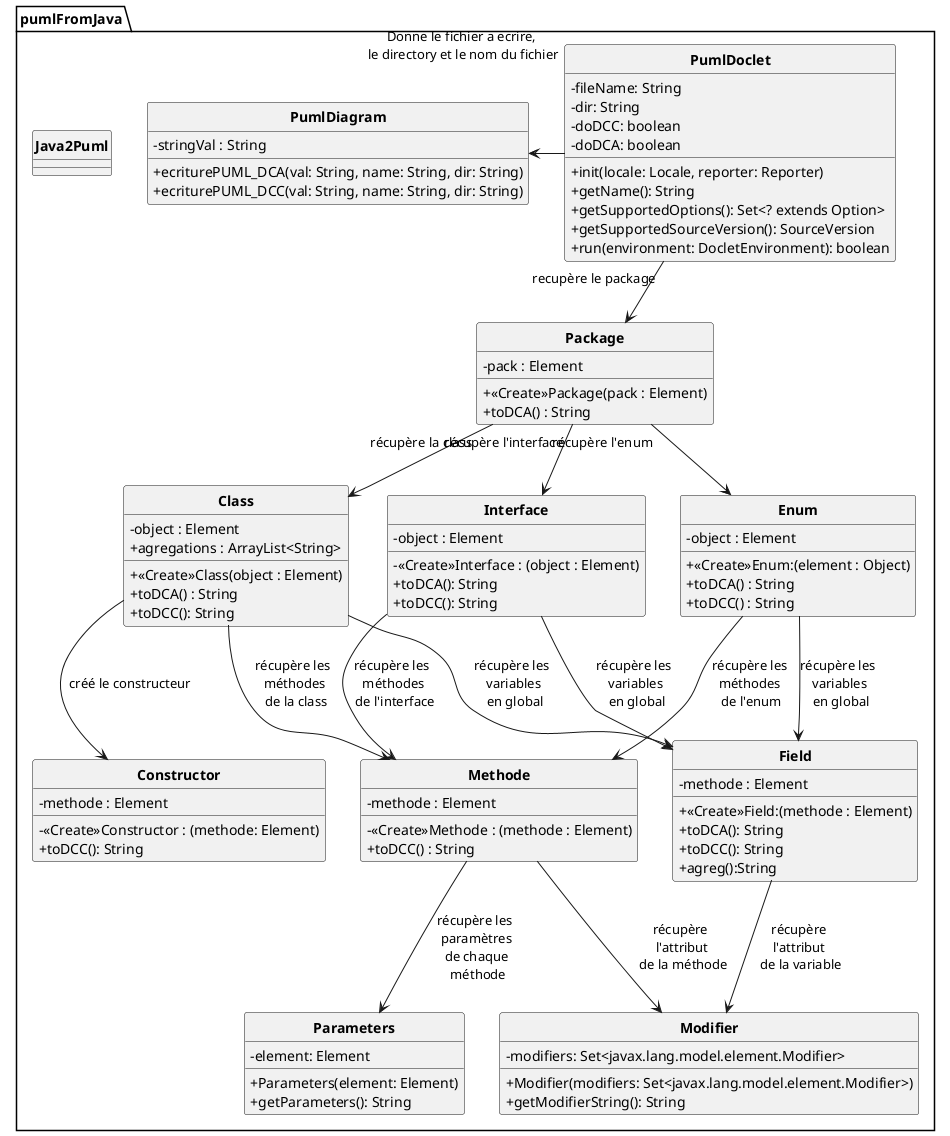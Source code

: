 @startuml
'https://plantuml.com/sequence-diagram

skinparam classAttributeIconSize 0
skinparam classFontStyle Bold
skinparam style strictuml

package pumlFromJava{
    class PumlDiagram{
        - stringVal : String
        + ecriturePUML_DCA(val: String, name: String, dir: String)
        + ecriturePUML_DCC(val: String, name: String, dir: String)
    }

    class Java2Puml{

    }
    class PumlDoclet {
        - fileName: String
        - dir: String
        - doDCC: boolean
        - doDCA: boolean

        + init(locale: Locale, reporter: Reporter)
        + getName(): String
        + getSupportedOptions(): Set<? extends Option>
        + getSupportedSourceVersion(): SourceVersion
        + run(environment: DocletEnvironment): boolean
    }


    class Package{
        -pack : Element
        +<<Create>>Package(pack : Element)
        +toDCA() : String
    }

    class Class{
        -object : Element
        +agregations : ArrayList<String>
        +<<Create>>Class(object : Element)
        +toDCA() : String
        +toDCC(): String

    }

    class Field{
        -methode : Element
        +<<Create>>Field:(methode : Element)
        +toDCA(): String
        +toDCC(): String
        +agreg():String

    }

    class Enum{
        -object : Element
        +<<Create>>Enum:(element : Object)
        +toDCA() : String
        +toDCC() : String

    }

    class Interface{
        -object : Element
        -<<Create>>Interface : (object : Element)
        +toDCA(): String
        +toDCC(): String
    }

    class Constructor{
        -methode : Element
        -<<Create>>Constructor : (methode: Element)
        +toDCC(): String

    }

    class Methode{
        -methode : Element
        -<<Create>>Methode : (methode : Element)
        +toDCC() : String

    }

    class Modifier {
             - modifiers: Set<javax.lang.model.element.Modifier>
             + Modifier(modifiers: Set<javax.lang.model.element.Modifier>)
             + getModifierString(): String
        }

    class Parameters {
        - element: Element

        + Parameters(element: Element)
        + getParameters(): String
    }

PumlDoclet "recupère le package" --> Package

Package "récupère la class" --> Class
Package "récupère l'interface" --> Interface
Package "récupère l'enum" --> Enum

Class  --> Field : récupère les \nvariables\n en global
Interface  --> Field : récupère les \nvariables\n en global
Enum  --> Field : récupère les \nvariables\n en global

PumlDoclet "Donne le fichier a ecrire,\n le directory et le nom du fichier" ---l-> PumlDiagram
Class --> Constructor : créé le constructeur

Interface --> Methode : récupère les \nméthodes\n de l'interface
Class --> Methode : récupère les \nméthodes\n de la class
Enum --> Methode : récupère les \nméthodes \nde l'enum

Methode --> Parameters : récupère les \nparamètres\nde chaque\n méthode
Methode --> Modifier : récupère \nl'attribut\n de la méthode
Field --> Modifier : récupère \nl'attribut \nde la variable
}



@enduml